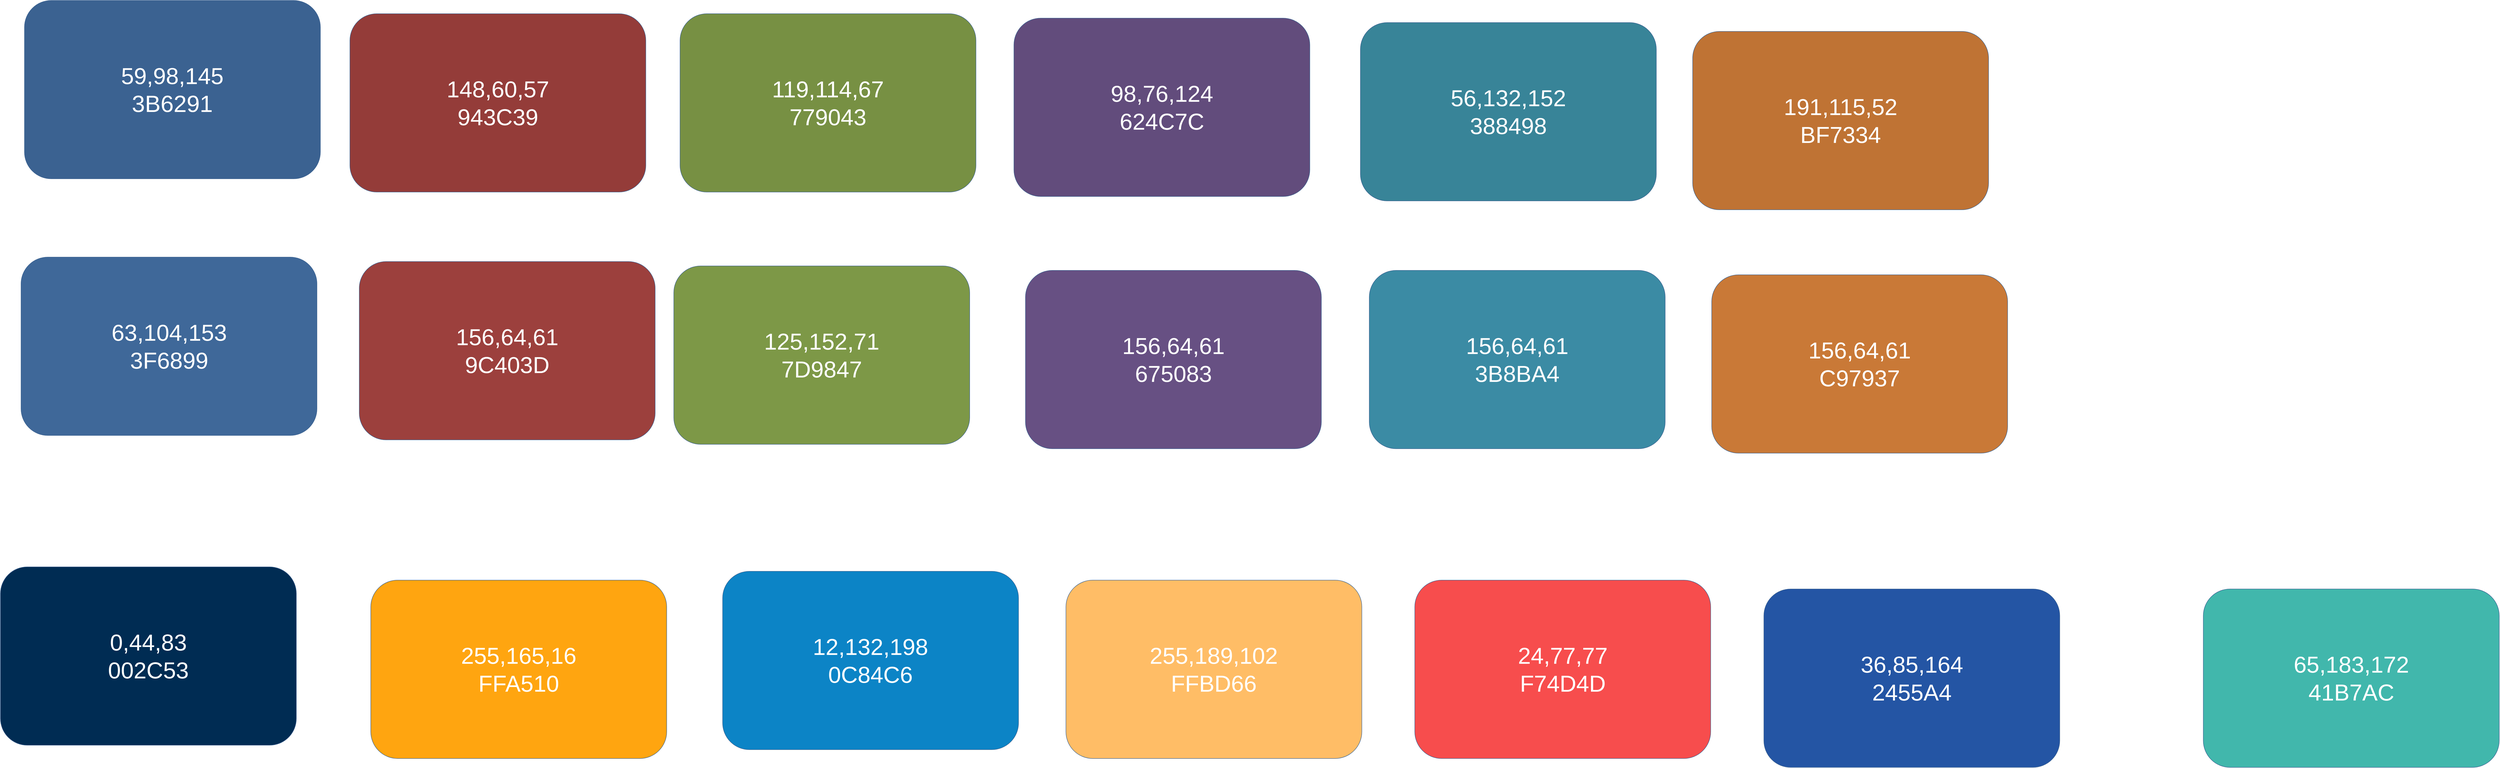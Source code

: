 <mxfile version="22.0.4" type="github">
  <diagram name="第 1 页" id="ytVl9bIwSj31jDskWyxF">
    <mxGraphModel dx="30211" dy="19017" grid="0" gridSize="10" guides="1" tooltips="1" connect="1" arrows="1" fold="1" page="1" pageScale="1" pageWidth="827" pageHeight="1169" math="1" shadow="0">
      <root>
        <mxCell id="0" />
        <mxCell id="1" parent="0" />
        <mxCell id="GMi1ekehDQ6YRc0c_u0W-61" value="&lt;font color=&quot;#ffffff&quot; style=&quot;&quot;&gt;&lt;font style=&quot;font-size: 52px;&quot;&gt;59,98,145&lt;/font&gt;&lt;br&gt;&lt;span style=&quot;font-size: 53px;&quot;&gt;3B6291&lt;/span&gt;&lt;br&gt;&lt;/font&gt;" style="rounded=1;whiteSpace=wrap;html=1;fillColor=#3B6291;strokeColor=#3B6291;" vertex="1" parent="1">
          <mxGeometry x="-23045.75" y="-14830" width="668" height="403" as="geometry" />
        </mxCell>
        <mxCell id="GMi1ekehDQ6YRc0c_u0W-62" value="&lt;font color=&quot;#ffffff&quot; style=&quot;font-size: 52px;&quot;&gt;&lt;font style=&quot;font-size: 52px;&quot;&gt;12,132,198&lt;/font&gt;&lt;br&gt;0C84C6&lt;br&gt;&lt;/font&gt;" style="rounded=1;whiteSpace=wrap;html=1;fillColor=#0c84c6;strokeColor=#3B6291;" vertex="1" parent="1">
          <mxGeometry x="-21469.75" y="-13540" width="668" height="403" as="geometry" />
        </mxCell>
        <mxCell id="GMi1ekehDQ6YRc0c_u0W-63" value="&lt;font color=&quot;#ffffff&quot; style=&quot;font-size: 52px;&quot;&gt;65,183,172&lt;br&gt;&lt;span style=&quot;font-size: 52px;&quot;&gt;41B7AC&lt;/span&gt;&lt;br&gt;&lt;/font&gt;" style="rounded=1;whiteSpace=wrap;html=1;fillColor=#41b7ac;strokeColor=#3B6291;" vertex="1" parent="1">
          <mxGeometry x="-18127.26" y="-13500" width="668" height="403" as="geometry" />
        </mxCell>
        <mxCell id="GMi1ekehDQ6YRc0c_u0W-64" value="&lt;font color=&quot;#ffffff&quot; style=&quot;font-size: 52px;&quot;&gt;&lt;font style=&quot;font-size: 52px;&quot;&gt;148,60,57&lt;/font&gt;&lt;br&gt;943C39&lt;br&gt;&lt;/font&gt;" style="rounded=1;whiteSpace=wrap;html=1;fillColor=#943c39;strokeColor=#3B6291;" vertex="1" parent="1">
          <mxGeometry x="-22311.13" y="-14800" width="668" height="403" as="geometry" />
        </mxCell>
        <mxCell id="GMi1ekehDQ6YRc0c_u0W-65" value="&lt;font color=&quot;#ffffff&quot; style=&quot;font-size: 52px;&quot;&gt;119,114,67&lt;br&gt;779043&lt;br&gt;&lt;/font&gt;" style="rounded=1;whiteSpace=wrap;html=1;fillColor=#779043;strokeColor=#3B6291;" vertex="1" parent="1">
          <mxGeometry x="-21565.88" y="-14800" width="668" height="403" as="geometry" />
        </mxCell>
        <mxCell id="GMi1ekehDQ6YRc0c_u0W-66" value="&lt;font color=&quot;#ffffff&quot; style=&quot;font-size: 52px;&quot;&gt;98,76,124&lt;br&gt;624C7C&lt;br&gt;&lt;/font&gt;" style="rounded=1;whiteSpace=wrap;html=1;fillColor=#624c7c;strokeColor=#3B6291;" vertex="1" parent="1">
          <mxGeometry x="-20812.18" y="-14790" width="668" height="403" as="geometry" />
        </mxCell>
        <mxCell id="GMi1ekehDQ6YRc0c_u0W-67" value="&lt;font color=&quot;#ffffff&quot; style=&quot;font-size: 52px;&quot;&gt;56,132,152&lt;br&gt;&lt;span style=&quot;font-size: 52px;&quot;&gt;388498&lt;/span&gt;&lt;br&gt;&lt;/font&gt;" style="rounded=1;whiteSpace=wrap;html=1;fillColor=#388498;strokeColor=#3B6291;" vertex="1" parent="1">
          <mxGeometry x="-20030" y="-14780" width="668" height="403" as="geometry" />
        </mxCell>
        <mxCell id="GMi1ekehDQ6YRc0c_u0W-68" value="&lt;font color=&quot;#ffffff&quot; style=&quot;font-size: 52px;&quot;&gt;191,115,52&lt;br&gt;BF7334&lt;br&gt;&lt;/font&gt;" style="rounded=1;whiteSpace=wrap;html=1;fillColor=#bf7334;strokeColor=#3B6291;" vertex="1" parent="1">
          <mxGeometry x="-19280" y="-14760" width="668" height="403" as="geometry" />
        </mxCell>
        <mxCell id="GMi1ekehDQ6YRc0c_u0W-69" value="&lt;font color=&quot;#ffffff&quot; style=&quot;font-size: 52px;&quot;&gt;63,104,153&lt;br&gt;3F6899&lt;br&gt;&lt;/font&gt;" style="rounded=1;whiteSpace=wrap;html=1;fillColor=#3f6899;strokeColor=#3B6291;" vertex="1" parent="1">
          <mxGeometry x="-23053.5" y="-14250" width="668" height="403" as="geometry" />
        </mxCell>
        <mxCell id="GMi1ekehDQ6YRc0c_u0W-70" value="&lt;font color=&quot;#ffffff&quot; style=&quot;font-size: 52px;&quot;&gt;156,64,61&lt;br&gt;&lt;span style=&quot;font-size: 52px;&quot;&gt;9C403D&lt;/span&gt;&lt;br&gt;&lt;/font&gt;" style="rounded=1;whiteSpace=wrap;html=1;fillColor=#9c403d;strokeColor=#3B6291;" vertex="1" parent="1">
          <mxGeometry x="-22290" y="-14240" width="668" height="403" as="geometry" />
        </mxCell>
        <mxCell id="GMi1ekehDQ6YRc0c_u0W-71" value="&lt;font color=&quot;#ffffff&quot; style=&quot;font-size: 52px;&quot;&gt;125,152,71&lt;br&gt;&lt;span style=&quot;font-size: 52px;&quot;&gt;7D9847&lt;/span&gt;&lt;br&gt;&lt;/font&gt;" style="rounded=1;whiteSpace=wrap;html=1;fillColor=#7d9847;strokeColor=#3B6291;" vertex="1" parent="1">
          <mxGeometry x="-21580" y="-14230" width="668" height="403" as="geometry" />
        </mxCell>
        <mxCell id="GMi1ekehDQ6YRc0c_u0W-72" value="&lt;font color=&quot;#ffffff&quot; style=&quot;font-size: 52px;&quot;&gt;156,64,61&lt;br&gt;&lt;span style=&quot;font-size: 52px;&quot;&gt;675083&lt;/span&gt;&lt;br&gt;&lt;/font&gt;" style="rounded=1;whiteSpace=wrap;html=1;fillColor=#675083;strokeColor=#3B6291;" vertex="1" parent="1">
          <mxGeometry x="-20786.13" y="-14220" width="668" height="403" as="geometry" />
        </mxCell>
        <mxCell id="GMi1ekehDQ6YRc0c_u0W-73" value="&lt;font color=&quot;#ffffff&quot; style=&quot;font-size: 52px;&quot;&gt;156,64,61&lt;br&gt;&lt;span style=&quot;font-size: 52px;&quot;&gt;3B8BA4&lt;/span&gt;&lt;br&gt;&lt;/font&gt;" style="rounded=1;whiteSpace=wrap;html=1;fillColor=#3b8ba4;strokeColor=#3B6291;" vertex="1" parent="1">
          <mxGeometry x="-20010" y="-14220" width="668" height="403" as="geometry" />
        </mxCell>
        <mxCell id="GMi1ekehDQ6YRc0c_u0W-74" value="&lt;font color=&quot;#ffffff&quot; style=&quot;font-size: 52px;&quot;&gt;156,64,61&lt;br&gt;&lt;span style=&quot;font-size: 52px;&quot;&gt;C97937&lt;/span&gt;&lt;br&gt;&lt;/font&gt;" style="rounded=1;whiteSpace=wrap;html=1;fillColor=#c97937;strokeColor=#3B6291;" vertex="1" parent="1">
          <mxGeometry x="-19237" y="-14210" width="668" height="403" as="geometry" />
        </mxCell>
        <mxCell id="GMi1ekehDQ6YRc0c_u0W-75" value="&lt;font color=&quot;#ffffff&quot; style=&quot;font-size: 52px;&quot;&gt;0,44,83&lt;br&gt;002C53&lt;br&gt;&lt;/font&gt;" style="rounded=1;whiteSpace=wrap;html=1;fillColor=#002c53;strokeColor=#3B6291;" vertex="1" parent="1">
          <mxGeometry x="-23100" y="-13550" width="668" height="403" as="geometry" />
        </mxCell>
        <mxCell id="GMi1ekehDQ6YRc0c_u0W-76" value="&lt;font color=&quot;#ffffff&quot; style=&quot;font-size: 52px;&quot;&gt;255,165,16&lt;br&gt;FFA510&lt;br&gt;&lt;/font&gt;" style="rounded=1;whiteSpace=wrap;html=1;fillColor=#ffa510;strokeColor=#3B6291;" vertex="1" parent="1">
          <mxGeometry x="-22264" y="-13520" width="668" height="403" as="geometry" />
        </mxCell>
        <mxCell id="GMi1ekehDQ6YRc0c_u0W-77" value="&lt;font color=&quot;#ffffff&quot; style=&quot;font-size: 52px;&quot;&gt;255,189,102&lt;br&gt;&lt;span style=&quot;font-size: 52px;&quot;&gt;FFBD66&lt;/span&gt;&lt;br&gt;&lt;/font&gt;" style="rounded=1;whiteSpace=wrap;html=1;fillColor=#ffbd66;strokeColor=#3B6291;" vertex="1" parent="1">
          <mxGeometry x="-20694.76" y="-13520" width="668" height="403" as="geometry" />
        </mxCell>
        <mxCell id="GMi1ekehDQ6YRc0c_u0W-78" value="&lt;font color=&quot;#ffffff&quot; style=&quot;font-size: 52px;&quot;&gt;24,77,77&lt;br&gt;&lt;span style=&quot;font-size: 52px;&quot;&gt;F74D4D&lt;/span&gt;&lt;br&gt;&lt;/font&gt;" style="rounded=1;whiteSpace=wrap;html=1;fillColor=#f74d4d;strokeColor=#3B6291;" vertex="1" parent="1">
          <mxGeometry x="-19907.26" y="-13520" width="668" height="403" as="geometry" />
        </mxCell>
        <mxCell id="GMi1ekehDQ6YRc0c_u0W-79" value="&lt;font color=&quot;#ffffff&quot; style=&quot;font-size: 52px;&quot;&gt;36,85,164&lt;br&gt;&lt;span style=&quot;font-size: 52px;&quot;&gt;2455A4&lt;/span&gt;&lt;br&gt;&lt;/font&gt;" style="rounded=1;whiteSpace=wrap;html=1;fillColor=#2455a4;strokeColor=#3B6291;" vertex="1" parent="1">
          <mxGeometry x="-19119.26" y="-13500" width="668" height="403" as="geometry" />
        </mxCell>
      </root>
    </mxGraphModel>
  </diagram>
</mxfile>

